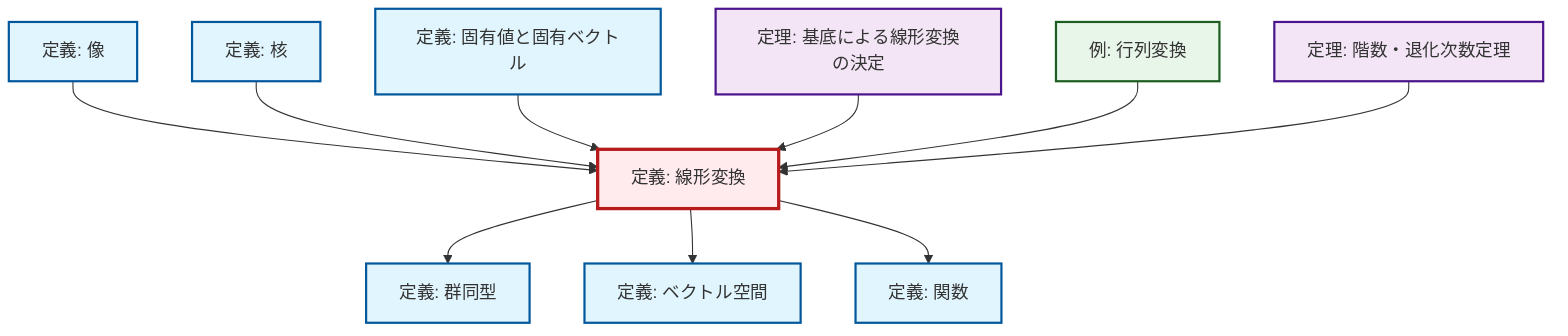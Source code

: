 graph TD
    classDef definition fill:#e1f5fe,stroke:#01579b,stroke-width:2px
    classDef theorem fill:#f3e5f5,stroke:#4a148c,stroke-width:2px
    classDef axiom fill:#fff3e0,stroke:#e65100,stroke-width:2px
    classDef example fill:#e8f5e9,stroke:#1b5e20,stroke-width:2px
    classDef current fill:#ffebee,stroke:#b71c1c,stroke-width:3px
    def-eigenvalue-eigenvector["定義: 固有値と固有ベクトル"]:::definition
    thm-linear-transformation-basis["定理: 基底による線形変換の決定"]:::theorem
    def-vector-space["定義: ベクトル空間"]:::definition
    def-kernel["定義: 核"]:::definition
    def-isomorphism["定義: 群同型"]:::definition
    thm-rank-nullity["定理: 階数・退化次数定理"]:::theorem
    ex-matrix-transformation["例: 行列変換"]:::example
    def-linear-transformation["定義: 線形変換"]:::definition
    def-function["定義: 関数"]:::definition
    def-image["定義: 像"]:::definition
    def-image --> def-linear-transformation
    def-kernel --> def-linear-transformation
    def-eigenvalue-eigenvector --> def-linear-transformation
    thm-linear-transformation-basis --> def-linear-transformation
    ex-matrix-transformation --> def-linear-transformation
    thm-rank-nullity --> def-linear-transformation
    def-linear-transformation --> def-isomorphism
    def-linear-transformation --> def-vector-space
    def-linear-transformation --> def-function
    class def-linear-transformation current